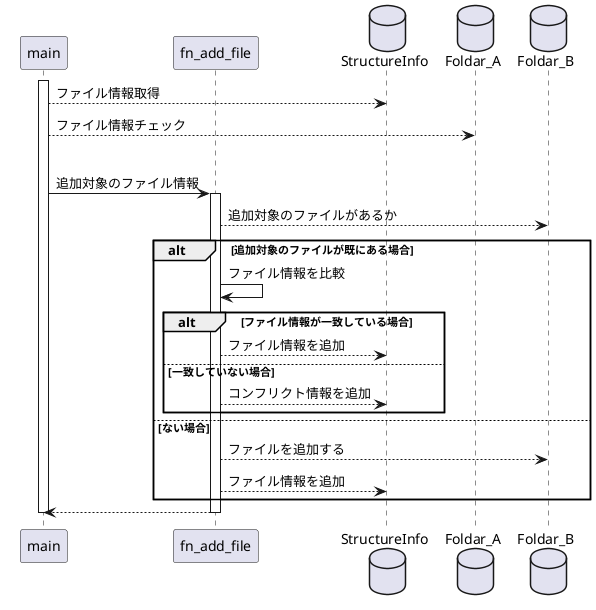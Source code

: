 @startuml
participant main
participant fn_add_file
database StructureInfo
database Foldar_A as A
database Foldar_B as B

activate main
main-->StructureInfo : ファイル情報取得
main-->A : ファイル情報チェック
opt ファイル追加あり
main->fn_add_file:追加対象のファイル情報
activate fn_add_file
fn_add_file --> B :追加対象のファイルがあるか
alt 追加対象のファイルが既にある場合
fn_add_file -> fn_add_file :ファイル情報を比較
alt ファイル情報が一致している場合
fn_add_file --> StructureInfo : ファイル情報を追加
else 一致していない場合
fn_add_file --> StructureInfo : コンフリクト情報を追加
end
else ない場合
fn_add_file --> B : ファイルを追加する
fn_add_file --> StructureInfo : ファイル情報を追加
end
return 
deactivate main

@enduml